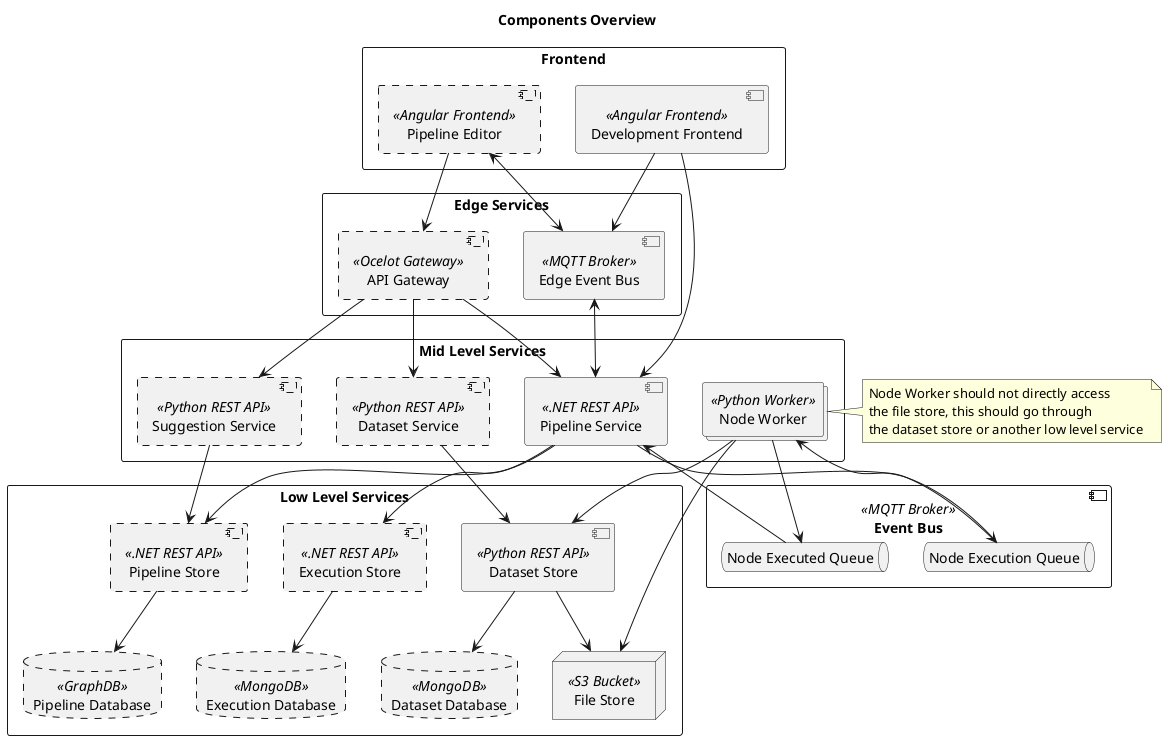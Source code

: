 @startuml
'https://plantuml.com/deployment-diagram

title "Components Overview"

'Definitions'

rectangle "Frontend" {
    component #line.dashed "Pipeline Editor" << Angular Frontend>> as pipeline_editor
    component "Development Frontend" << Angular Frontend >> as development_frontend
}

rectangle "Edge Services" {
    component #line.dashed "API Gateway" << Ocelot Gateway>> as api_gateway
    component "Edge Event Bus" << MQTT Broker >> as message_broker_edge
}

rectangle "Mid Level Services" {
    component "Pipeline Service" << .NET REST API >> as pipeline_service
    collections  "Node Worker" <<Python Worker>> as worker
    component #line.dashed "Suggestion Service" << Python REST API >> as suggestion_service
    component #line.dashed "Dataset Service" << Python REST API >> as dataset_service
}

rectangle "Low Level Services" {
    component #line.dashed "Pipeline Store" << .NET REST API >> as pipeline_store
    database #line.dashed "Pipeline Database" << GraphDB >> as pipeline_db
    
    component #line.dashed "Execution Store" << .NET REST API >> as execution_store
    database #line.dashed "Execution Database" << MongoDB >> as execution_db
    
    component "Dataset Store" << Python REST API >> as dataset_store
    node "File Store" << S3 Bucket >> as file_store
    database #line.dashed "Dataset Database" << MongoDB >> as dataset_db
    
    /'
    component #line.dashed "Operation Store" << Python REST API >> as operation_store
    database #line.dashed "Operation Database" << MongoDB >> as operation_db

    component #line.dashed "Event Logging" << Logstash? >> as event_logging
    database #line.dashed "Event Database" << Elasticsearch >> as event_db    
    '/
}

component "Event Bus" << MQTT Broker >> as message_broker {
    queue "Node Execution Queue" as node_execution_queue
    queue "Node Executed Queue" as node_executed_queue
}

'Interaction'

pipeline_editor --> api_gateway
development_frontend --> message_broker_edge
development_frontend --> pipeline_service

api_gateway --> pipeline_service 
api_gateway --> suggestion_service
api_gateway --> dataset_service

pipeline_store --> pipeline_db
dataset_store --> dataset_db
dataset_store --> file_store
execution_store --> execution_db 

/'
operation_store --> operation_db
event_logging --> event_db
'/

pipeline_service --> node_execution_queue
node_execution_queue --> worker 
pipeline_service <-- node_executed_queue
node_executed_queue <-- worker 

'message_broker --> event_logging

worker --> dataset_store
note right of worker 
    Node Worker should not directly access 
    the file store, this should go through 
    the dataset store or another low level service 
end note    
worker --> file_store
'worker -->operation_store
suggestion_service --> pipeline_store
pipeline_service --> execution_store
pipeline_service --> pipeline_store
dataset_service --> dataset_store

pipeline_service <--> message_broker_edge
pipeline_editor <--> message_broker_edge
@enduml